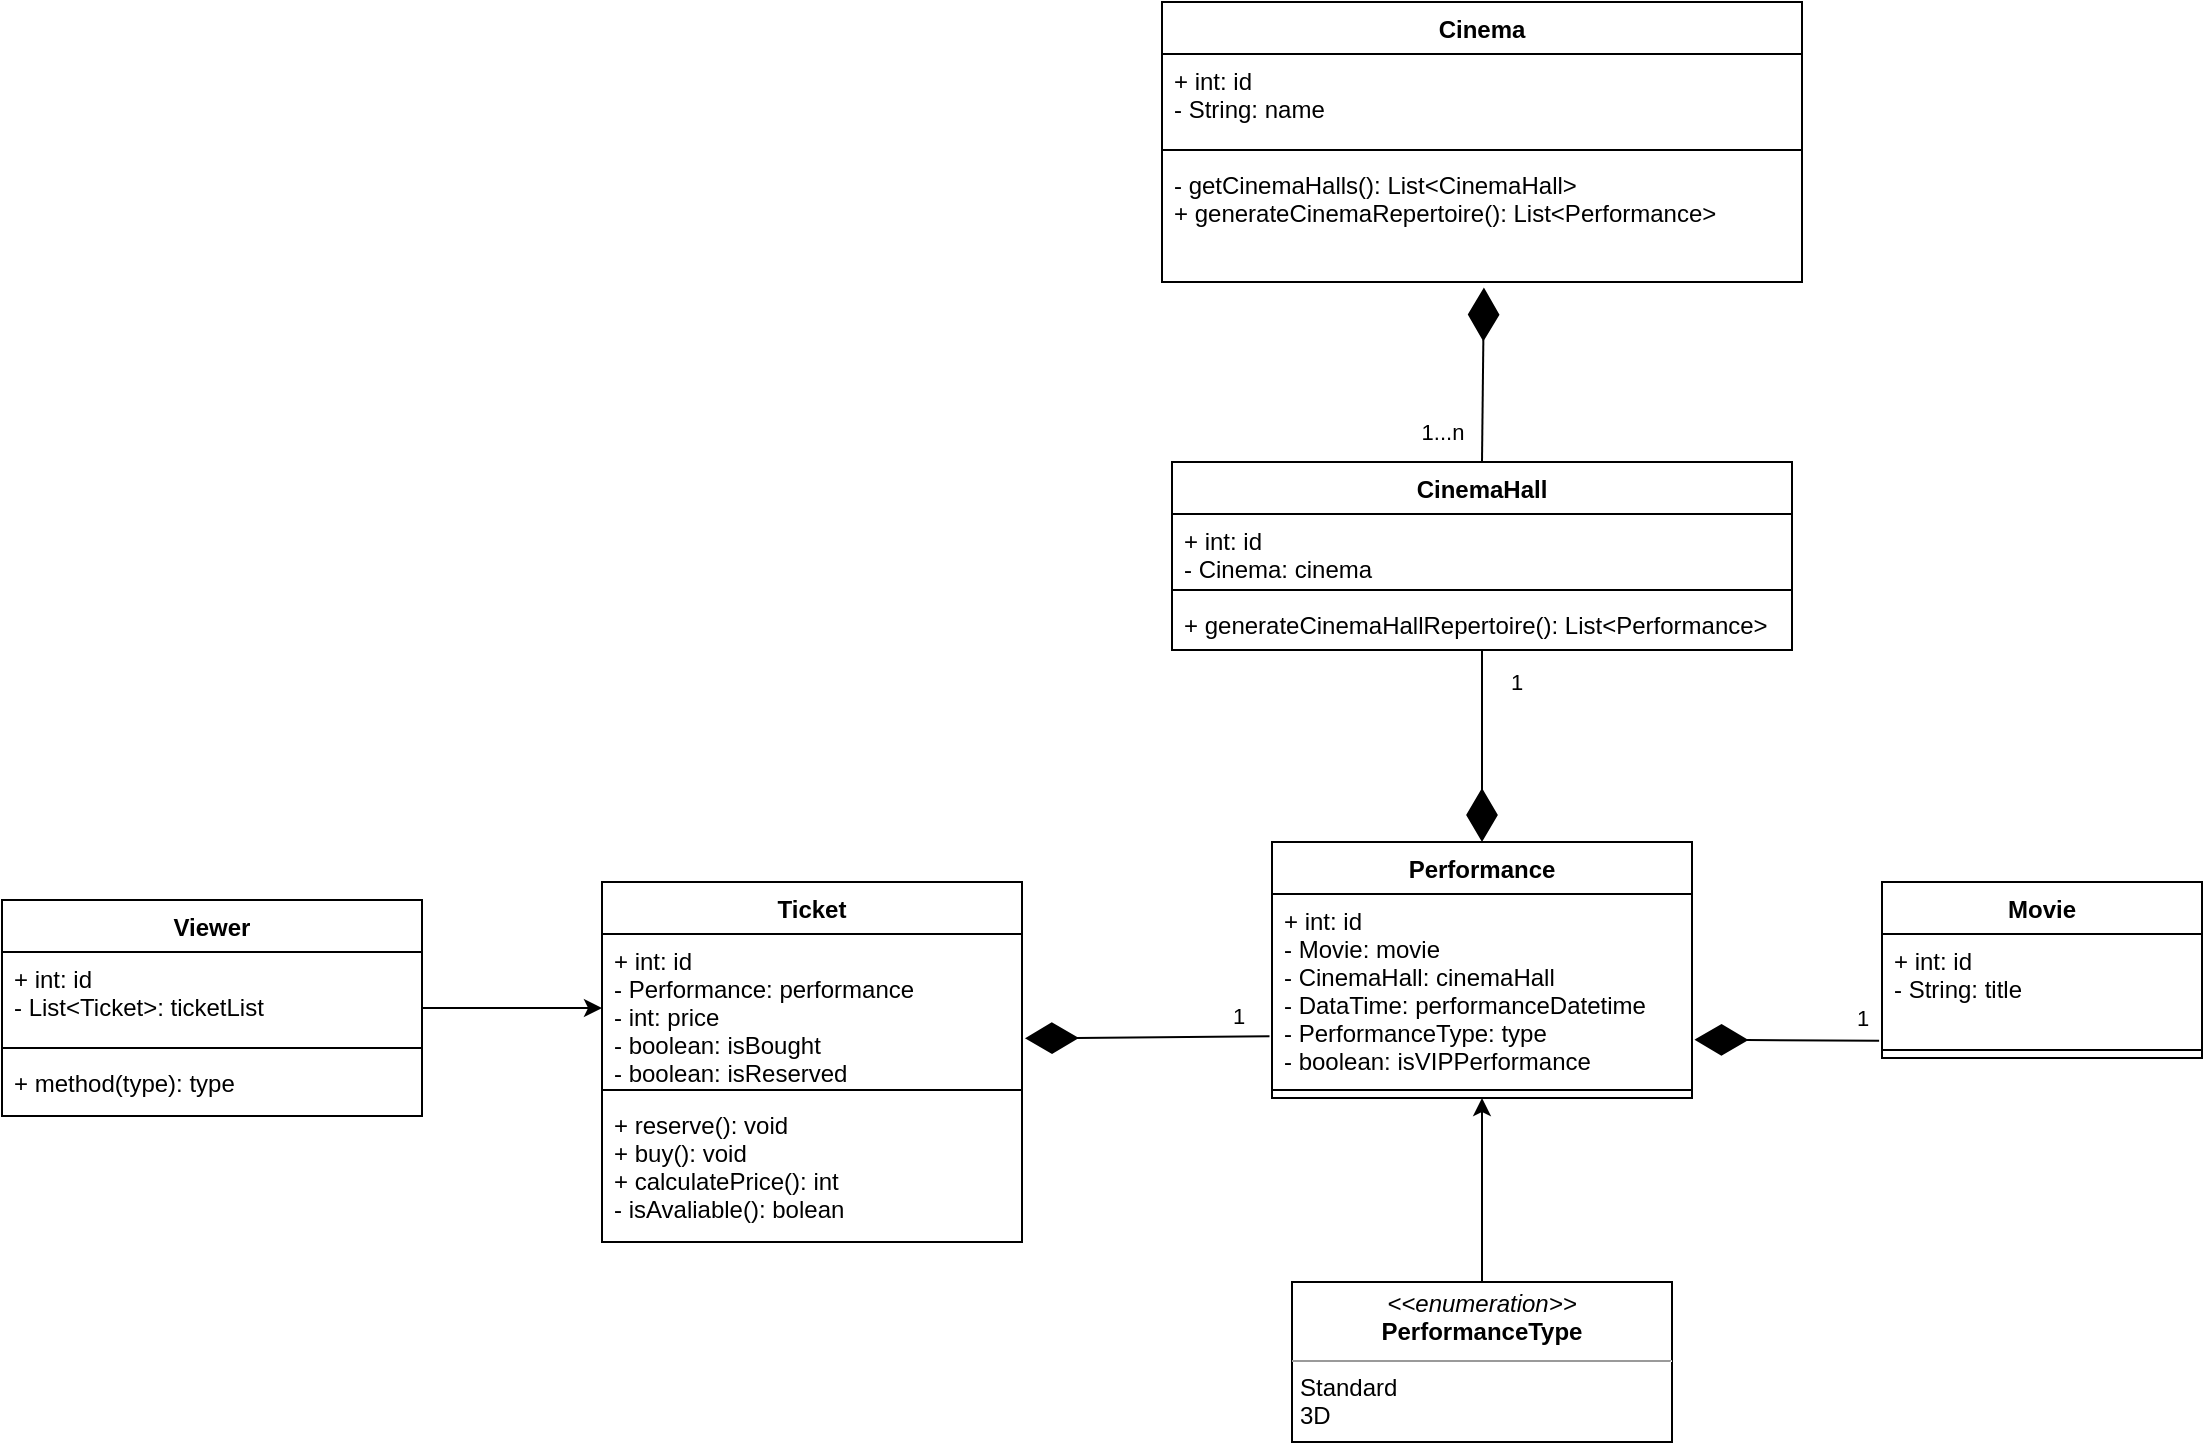 <mxfile version="15.8.6" type="github">
  <diagram id="lEFh3jHCK-Ihd6-fgnPO" name="Page-1">
    <mxGraphModel dx="1689" dy="1651" grid="1" gridSize="10" guides="1" tooltips="1" connect="1" arrows="1" fold="1" page="1" pageScale="1" pageWidth="827" pageHeight="1169" math="0" shadow="0">
      <root>
        <mxCell id="0" />
        <mxCell id="1" parent="0" />
        <mxCell id="g2iIuDvxWhIR8F49OHt_-40" style="edgeStyle=none;rounded=0;orthogonalLoop=1;jettySize=auto;html=1;endFill=1;endArrow=diamondThin;endSize=24;entryX=0.5;entryY=0;entryDx=0;entryDy=0;" edge="1" parent="1" source="EIXfM4py0M9A67wGY_pE-52" target="EIXfM4py0M9A67wGY_pE-79">
          <mxGeometry relative="1" as="geometry">
            <mxPoint x="440" y="150" as="targetPoint" />
          </mxGeometry>
        </mxCell>
        <mxCell id="EIXfM4py0M9A67wGY_pE-52" value="CinemaHall" style="swimlane;fontStyle=1;align=center;verticalAlign=top;childLayout=stackLayout;horizontal=1;startSize=26;horizontalStack=0;resizeParent=1;resizeParentMax=0;resizeLast=0;collapsible=1;marginBottom=0;" parent="1" vertex="1">
          <mxGeometry x="285" y="10" width="310" height="94" as="geometry" />
        </mxCell>
        <mxCell id="EIXfM4py0M9A67wGY_pE-53" value="+ int: id&#xa;- Cinema: cinema" style="text;strokeColor=none;fillColor=none;align=left;verticalAlign=top;spacingLeft=4;spacingRight=4;overflow=hidden;rotatable=0;points=[[0,0.5],[1,0.5]];portConstraint=eastwest;" parent="EIXfM4py0M9A67wGY_pE-52" vertex="1">
          <mxGeometry y="26" width="310" height="34" as="geometry" />
        </mxCell>
        <mxCell id="EIXfM4py0M9A67wGY_pE-54" value="" style="line;strokeWidth=1;fillColor=none;align=left;verticalAlign=middle;spacingTop=-1;spacingLeft=3;spacingRight=3;rotatable=0;labelPosition=right;points=[];portConstraint=eastwest;" parent="EIXfM4py0M9A67wGY_pE-52" vertex="1">
          <mxGeometry y="60" width="310" height="8" as="geometry" />
        </mxCell>
        <mxCell id="EIXfM4py0M9A67wGY_pE-55" value="+ generateCinemaHallRepertoire(): List&lt;Performance&gt;" style="text;strokeColor=none;fillColor=none;align=left;verticalAlign=top;spacingLeft=4;spacingRight=4;overflow=hidden;rotatable=0;points=[[0,0.5],[1,0.5]];portConstraint=eastwest;" parent="EIXfM4py0M9A67wGY_pE-52" vertex="1">
          <mxGeometry y="68" width="310" height="26" as="geometry" />
        </mxCell>
        <mxCell id="EIXfM4py0M9A67wGY_pE-56" value="Cinema" style="swimlane;fontStyle=1;align=center;verticalAlign=top;childLayout=stackLayout;horizontal=1;startSize=26;horizontalStack=0;resizeParent=1;resizeParentMax=0;resizeLast=0;collapsible=1;marginBottom=0;" parent="1" vertex="1">
          <mxGeometry x="280" y="-220" width="320" height="140" as="geometry" />
        </mxCell>
        <mxCell id="EIXfM4py0M9A67wGY_pE-57" value="+ int: id&#xa;- String: name" style="text;strokeColor=none;fillColor=none;align=left;verticalAlign=top;spacingLeft=4;spacingRight=4;overflow=hidden;rotatable=0;points=[[0,0.5],[1,0.5]];portConstraint=eastwest;" parent="EIXfM4py0M9A67wGY_pE-56" vertex="1">
          <mxGeometry y="26" width="320" height="44" as="geometry" />
        </mxCell>
        <mxCell id="EIXfM4py0M9A67wGY_pE-58" value="" style="line;strokeWidth=1;fillColor=none;align=left;verticalAlign=middle;spacingTop=-1;spacingLeft=3;spacingRight=3;rotatable=0;labelPosition=right;points=[];portConstraint=eastwest;" parent="EIXfM4py0M9A67wGY_pE-56" vertex="1">
          <mxGeometry y="70" width="320" height="8" as="geometry" />
        </mxCell>
        <mxCell id="EIXfM4py0M9A67wGY_pE-59" value="- getCinemaHalls(): List&lt;CinemaHall&gt;&#xa;+ generateCinemaRepertoire(): List&lt;Performance&gt;&#xa;" style="text;strokeColor=none;fillColor=none;align=left;verticalAlign=top;spacingLeft=4;spacingRight=4;overflow=hidden;rotatable=0;points=[[0,0.5],[1,0.5]];portConstraint=eastwest;" parent="EIXfM4py0M9A67wGY_pE-56" vertex="1">
          <mxGeometry y="78" width="320" height="62" as="geometry" />
        </mxCell>
        <mxCell id="EIXfM4py0M9A67wGY_pE-72" value="" style="endArrow=diamondThin;endFill=1;endSize=24;html=1;rounded=0;entryX=0.503;entryY=1.045;entryDx=0;entryDy=0;entryPerimeter=0;exitX=0.5;exitY=0;exitDx=0;exitDy=0;" parent="1" source="EIXfM4py0M9A67wGY_pE-52" target="EIXfM4py0M9A67wGY_pE-59" edge="1">
          <mxGeometry width="160" relative="1" as="geometry">
            <mxPoint x="230" y="132" as="sourcePoint" />
            <mxPoint x="490" y="160" as="targetPoint" />
          </mxGeometry>
        </mxCell>
        <mxCell id="EIXfM4py0M9A67wGY_pE-73" value="1...n" style="edgeLabel;html=1;align=center;verticalAlign=middle;resizable=0;points=[];" parent="EIXfM4py0M9A67wGY_pE-72" vertex="1" connectable="0">
          <mxGeometry x="-0.57" y="-1" relative="1" as="geometry">
            <mxPoint x="-21" y="4" as="offset" />
          </mxGeometry>
        </mxCell>
        <mxCell id="EIXfM4py0M9A67wGY_pE-75" value="Movie" style="swimlane;fontStyle=1;align=center;verticalAlign=top;childLayout=stackLayout;horizontal=1;startSize=26;horizontalStack=0;resizeParent=1;resizeParentMax=0;resizeLast=0;collapsible=1;marginBottom=0;" parent="1" vertex="1">
          <mxGeometry x="640" y="220" width="160" height="88" as="geometry" />
        </mxCell>
        <mxCell id="EIXfM4py0M9A67wGY_pE-76" value="+ int: id&#xa;- String: title" style="text;strokeColor=none;fillColor=none;align=left;verticalAlign=top;spacingLeft=4;spacingRight=4;overflow=hidden;rotatable=0;points=[[0,0.5],[1,0.5]];portConstraint=eastwest;" parent="EIXfM4py0M9A67wGY_pE-75" vertex="1">
          <mxGeometry y="26" width="160" height="54" as="geometry" />
        </mxCell>
        <mxCell id="EIXfM4py0M9A67wGY_pE-77" value="" style="line;strokeWidth=1;fillColor=none;align=left;verticalAlign=middle;spacingTop=-1;spacingLeft=3;spacingRight=3;rotatable=0;labelPosition=right;points=[];portConstraint=eastwest;" parent="EIXfM4py0M9A67wGY_pE-75" vertex="1">
          <mxGeometry y="80" width="160" height="8" as="geometry" />
        </mxCell>
        <mxCell id="EIXfM4py0M9A67wGY_pE-79" value="Performance" style="swimlane;fontStyle=1;align=center;verticalAlign=top;childLayout=stackLayout;horizontal=1;startSize=26;horizontalStack=0;resizeParent=1;resizeParentMax=0;resizeLast=0;collapsible=1;marginBottom=0;" parent="1" vertex="1">
          <mxGeometry x="335" y="200" width="210" height="128" as="geometry" />
        </mxCell>
        <mxCell id="EIXfM4py0M9A67wGY_pE-80" value="+ int: id&#xa;- Movie: movie&#xa;- CinemaHall: cinemaHall&#xa;- DataTime: performanceDatetime&#xa;- PerformanceType: type&#xa;- boolean: isVIPPerformance" style="text;strokeColor=none;fillColor=none;align=left;verticalAlign=top;spacingLeft=4;spacingRight=4;overflow=hidden;rotatable=0;points=[[0,0.5],[1,0.5]];portConstraint=eastwest;" parent="EIXfM4py0M9A67wGY_pE-79" vertex="1">
          <mxGeometry y="26" width="210" height="94" as="geometry" />
        </mxCell>
        <mxCell id="EIXfM4py0M9A67wGY_pE-81" value="" style="line;strokeWidth=1;fillColor=none;align=left;verticalAlign=middle;spacingTop=-1;spacingLeft=3;spacingRight=3;rotatable=0;labelPosition=right;points=[];portConstraint=eastwest;" parent="EIXfM4py0M9A67wGY_pE-79" vertex="1">
          <mxGeometry y="120" width="210" height="8" as="geometry" />
        </mxCell>
        <mxCell id="EIXfM4py0M9A67wGY_pE-83" value="" style="endArrow=diamondThin;endFill=1;endSize=24;html=1;rounded=0;exitX=-0.009;exitY=0.988;exitDx=0;exitDy=0;exitPerimeter=0;entryX=1.006;entryY=0.775;entryDx=0;entryDy=0;entryPerimeter=0;" parent="1" target="EIXfM4py0M9A67wGY_pE-80" edge="1" source="EIXfM4py0M9A67wGY_pE-76">
          <mxGeometry width="160" relative="1" as="geometry">
            <mxPoint x="-440" y="525" as="sourcePoint" />
            <mxPoint x="550" y="284" as="targetPoint" />
          </mxGeometry>
        </mxCell>
        <mxCell id="EIXfM4py0M9A67wGY_pE-84" value="1" style="edgeLabel;html=1;align=center;verticalAlign=middle;resizable=0;points=[];" parent="EIXfM4py0M9A67wGY_pE-83" vertex="1" connectable="0">
          <mxGeometry x="-0.57" y="-1" relative="1" as="geometry">
            <mxPoint x="11" y="-10" as="offset" />
          </mxGeometry>
        </mxCell>
        <mxCell id="g2iIuDvxWhIR8F49OHt_-48" value="" style="edgeStyle=none;rounded=0;orthogonalLoop=1;jettySize=auto;html=1;" edge="1" parent="1" source="g2iIuDvxWhIR8F49OHt_-1" target="g2iIuDvxWhIR8F49OHt_-7">
          <mxGeometry relative="1" as="geometry" />
        </mxCell>
        <mxCell id="g2iIuDvxWhIR8F49OHt_-1" value="Viewer" style="swimlane;fontStyle=1;align=center;verticalAlign=top;childLayout=stackLayout;horizontal=1;startSize=26;horizontalStack=0;resizeParent=1;resizeParentMax=0;resizeLast=0;collapsible=1;marginBottom=0;" vertex="1" parent="1">
          <mxGeometry x="-300" y="229" width="210" height="108" as="geometry" />
        </mxCell>
        <mxCell id="g2iIuDvxWhIR8F49OHt_-2" value="+ int: id&#xa;- List&lt;Ticket&gt;: ticketList" style="text;strokeColor=none;fillColor=none;align=left;verticalAlign=top;spacingLeft=4;spacingRight=4;overflow=hidden;rotatable=0;points=[[0,0.5],[1,0.5]];portConstraint=eastwest;" vertex="1" parent="g2iIuDvxWhIR8F49OHt_-1">
          <mxGeometry y="26" width="210" height="44" as="geometry" />
        </mxCell>
        <mxCell id="g2iIuDvxWhIR8F49OHt_-3" value="" style="line;strokeWidth=1;fillColor=none;align=left;verticalAlign=middle;spacingTop=-1;spacingLeft=3;spacingRight=3;rotatable=0;labelPosition=right;points=[];portConstraint=eastwest;" vertex="1" parent="g2iIuDvxWhIR8F49OHt_-1">
          <mxGeometry y="70" width="210" height="8" as="geometry" />
        </mxCell>
        <mxCell id="g2iIuDvxWhIR8F49OHt_-4" value="+ method(type): type" style="text;strokeColor=none;fillColor=none;align=left;verticalAlign=top;spacingLeft=4;spacingRight=4;overflow=hidden;rotatable=0;points=[[0,0.5],[1,0.5]];portConstraint=eastwest;" vertex="1" parent="g2iIuDvxWhIR8F49OHt_-1">
          <mxGeometry y="78" width="210" height="30" as="geometry" />
        </mxCell>
        <mxCell id="g2iIuDvxWhIR8F49OHt_-6" value="Ticket" style="swimlane;fontStyle=1;align=center;verticalAlign=top;childLayout=stackLayout;horizontal=1;startSize=26;horizontalStack=0;resizeParent=1;resizeParentMax=0;resizeLast=0;collapsible=1;marginBottom=0;" vertex="1" parent="1">
          <mxGeometry y="220" width="210" height="180" as="geometry" />
        </mxCell>
        <mxCell id="g2iIuDvxWhIR8F49OHt_-7" value="+ int: id&#xa;- Performance: performance&#xa;- int: price&#xa;- boolean: isBought&#xa;- boolean: isReserved" style="text;strokeColor=none;fillColor=none;align=left;verticalAlign=top;spacingLeft=4;spacingRight=4;overflow=hidden;rotatable=0;points=[[0,0.5],[1,0.5]];portConstraint=eastwest;" vertex="1" parent="g2iIuDvxWhIR8F49OHt_-6">
          <mxGeometry y="26" width="210" height="74" as="geometry" />
        </mxCell>
        <mxCell id="g2iIuDvxWhIR8F49OHt_-8" value="" style="line;strokeWidth=1;fillColor=none;align=left;verticalAlign=middle;spacingTop=-1;spacingLeft=3;spacingRight=3;rotatable=0;labelPosition=right;points=[];portConstraint=eastwest;" vertex="1" parent="g2iIuDvxWhIR8F49OHt_-6">
          <mxGeometry y="100" width="210" height="8" as="geometry" />
        </mxCell>
        <mxCell id="g2iIuDvxWhIR8F49OHt_-9" value="+ reserve(): void&#xa;+ buy(): void&#xa;+ calculatePrice(): int&#xa;- isAvaliable(): bolean" style="text;strokeColor=none;fillColor=none;align=left;verticalAlign=top;spacingLeft=4;spacingRight=4;overflow=hidden;rotatable=0;points=[[0,0.5],[1,0.5]];portConstraint=eastwest;" vertex="1" parent="g2iIuDvxWhIR8F49OHt_-6">
          <mxGeometry y="108" width="210" height="72" as="geometry" />
        </mxCell>
        <mxCell id="g2iIuDvxWhIR8F49OHt_-32" value="" style="edgeStyle=orthogonalEdgeStyle;rounded=0;orthogonalLoop=1;jettySize=auto;html=1;verticalAlign=middle;horizontal=1;endFill=1;endArrow=diamondThin;endSize=24;entryX=0.554;entryY=1.076;entryDx=0;entryDy=0;entryPerimeter=0;strokeColor=none;" edge="1" parent="1" source="g2iIuDvxWhIR8F49OHt_-22">
          <mxGeometry relative="1" as="geometry">
            <mxPoint x="451.34" y="360.28" as="targetPoint" />
          </mxGeometry>
        </mxCell>
        <mxCell id="g2iIuDvxWhIR8F49OHt_-42" value="" style="edgeStyle=none;rounded=0;orthogonalLoop=1;jettySize=auto;html=1;" edge="1" parent="1" source="g2iIuDvxWhIR8F49OHt_-22">
          <mxGeometry relative="1" as="geometry">
            <mxPoint x="440" y="328.0" as="targetPoint" />
          </mxGeometry>
        </mxCell>
        <mxCell id="g2iIuDvxWhIR8F49OHt_-22" value="&lt;p style=&quot;margin: 0px ; margin-top: 4px ; text-align: center&quot;&gt;&lt;i&gt;&amp;lt;&amp;lt;enumeration&amp;gt;&amp;gt;&lt;/i&gt;&lt;br&gt;&lt;span style=&quot;font-weight: 700&quot;&gt;PerformanceType&lt;/span&gt;&lt;br&gt;&lt;/p&gt;&lt;hr size=&quot;1&quot;&gt;&lt;p style=&quot;margin: 0px ; margin-left: 4px&quot;&gt;Standard&lt;/p&gt;&lt;p style=&quot;margin: 0px ; margin-left: 4px&quot;&gt;3D&lt;/p&gt;&lt;hr size=&quot;1&quot;&gt;&lt;p style=&quot;margin: 0px ; margin-left: 4px&quot;&gt;&lt;br&gt;&lt;/p&gt;" style="verticalAlign=top;align=left;overflow=fill;fontSize=12;fontFamily=Helvetica;html=1;" vertex="1" parent="1">
          <mxGeometry x="345" y="420" width="190" height="80" as="geometry" />
        </mxCell>
        <mxCell id="g2iIuDvxWhIR8F49OHt_-30" value="" style="endArrow=diamondThin;endFill=1;endSize=24;html=1;rounded=0;exitX=-0.006;exitY=0.757;exitDx=0;exitDy=0;exitPerimeter=0;entryX=1.007;entryY=0.705;entryDx=0;entryDy=0;entryPerimeter=0;" edge="1" parent="1" source="EIXfM4py0M9A67wGY_pE-80" target="g2iIuDvxWhIR8F49OHt_-7">
          <mxGeometry width="160" relative="1" as="geometry">
            <mxPoint x="310.0" y="270" as="sourcePoint" />
            <mxPoint x="230" y="250" as="targetPoint" />
          </mxGeometry>
        </mxCell>
        <mxCell id="g2iIuDvxWhIR8F49OHt_-31" value="1" style="edgeLabel;html=1;align=center;verticalAlign=middle;resizable=0;points=[];" vertex="1" connectable="0" parent="g2iIuDvxWhIR8F49OHt_-30">
          <mxGeometry x="-0.57" y="-1" relative="1" as="geometry">
            <mxPoint x="11" y="-10" as="offset" />
          </mxGeometry>
        </mxCell>
        <mxCell id="g2iIuDvxWhIR8F49OHt_-41" value="1" style="edgeLabel;html=1;align=center;verticalAlign=middle;resizable=0;points=[];" vertex="1" connectable="0" parent="1">
          <mxGeometry x="500.002" y="190.002" as="geometry">
            <mxPoint x="-43" y="-70" as="offset" />
          </mxGeometry>
        </mxCell>
      </root>
    </mxGraphModel>
  </diagram>
</mxfile>
